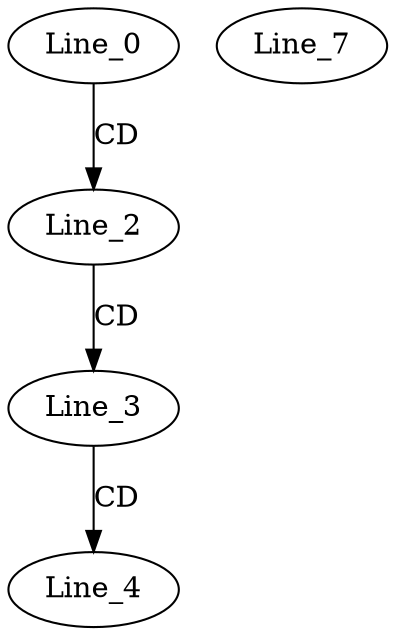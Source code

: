 digraph G {
  Line_0;
  Line_2;
  Line_3;
  Line_4;
  Line_7;
  Line_0 -> Line_2 [ label="CD" ];
  Line_2 -> Line_3 [ label="CD" ];
  Line_3 -> Line_4 [ label="CD" ];
}
